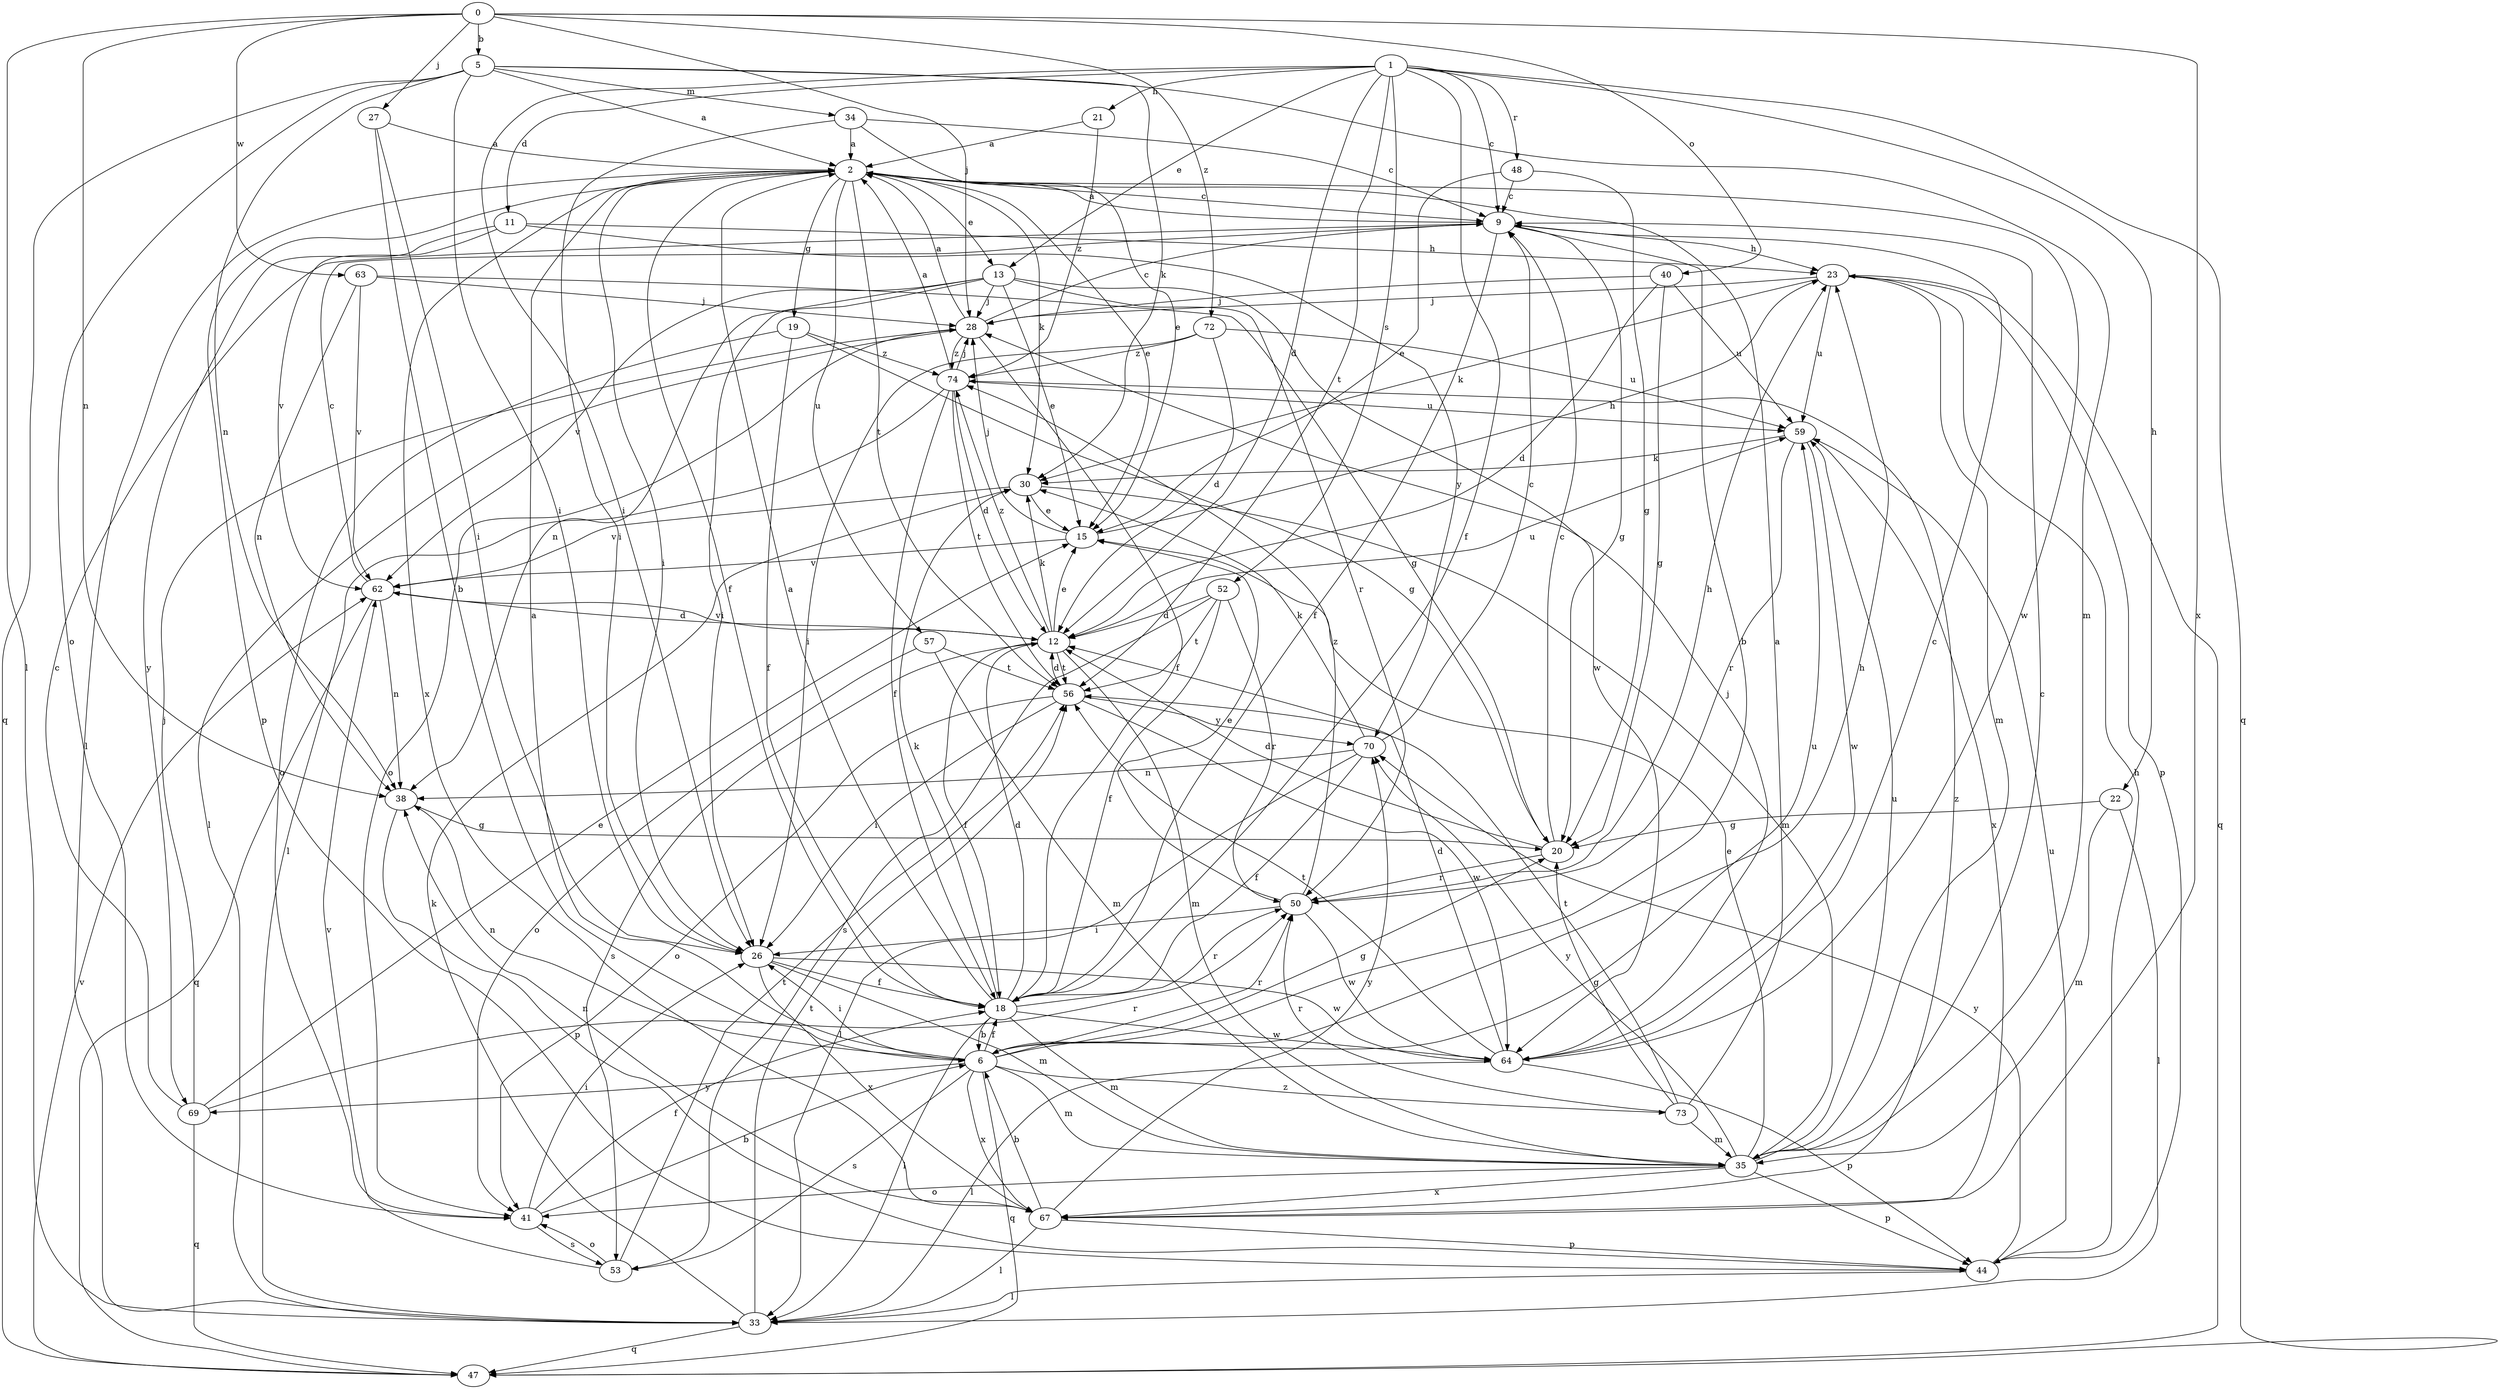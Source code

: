 strict digraph  {
0;
1;
2;
5;
6;
9;
11;
12;
13;
15;
18;
19;
20;
21;
22;
23;
26;
27;
28;
30;
33;
34;
35;
38;
40;
41;
44;
47;
48;
50;
52;
53;
56;
57;
59;
62;
63;
64;
67;
69;
70;
72;
73;
74;
0 -> 5  [label=b];
0 -> 27  [label=j];
0 -> 28  [label=j];
0 -> 33  [label=l];
0 -> 38  [label=n];
0 -> 40  [label=o];
0 -> 63  [label=w];
0 -> 67  [label=x];
0 -> 72  [label=z];
1 -> 9  [label=c];
1 -> 11  [label=d];
1 -> 12  [label=d];
1 -> 13  [label=e];
1 -> 18  [label=f];
1 -> 21  [label=h];
1 -> 22  [label=h];
1 -> 26  [label=i];
1 -> 47  [label=q];
1 -> 48  [label=r];
1 -> 52  [label=s];
1 -> 56  [label=t];
2 -> 9  [label=c];
2 -> 13  [label=e];
2 -> 15  [label=e];
2 -> 18  [label=f];
2 -> 19  [label=g];
2 -> 26  [label=i];
2 -> 30  [label=k];
2 -> 33  [label=l];
2 -> 44  [label=p];
2 -> 56  [label=t];
2 -> 57  [label=u];
2 -> 64  [label=w];
2 -> 67  [label=x];
5 -> 2  [label=a];
5 -> 26  [label=i];
5 -> 30  [label=k];
5 -> 34  [label=m];
5 -> 35  [label=m];
5 -> 38  [label=n];
5 -> 41  [label=o];
5 -> 47  [label=q];
6 -> 2  [label=a];
6 -> 18  [label=f];
6 -> 20  [label=g];
6 -> 23  [label=h];
6 -> 26  [label=i];
6 -> 35  [label=m];
6 -> 38  [label=n];
6 -> 47  [label=q];
6 -> 50  [label=r];
6 -> 53  [label=s];
6 -> 59  [label=u];
6 -> 67  [label=x];
6 -> 69  [label=y];
6 -> 73  [label=z];
9 -> 2  [label=a];
9 -> 6  [label=b];
9 -> 18  [label=f];
9 -> 20  [label=g];
9 -> 23  [label=h];
11 -> 23  [label=h];
11 -> 62  [label=v];
11 -> 69  [label=y];
11 -> 70  [label=y];
12 -> 15  [label=e];
12 -> 18  [label=f];
12 -> 30  [label=k];
12 -> 35  [label=m];
12 -> 53  [label=s];
12 -> 56  [label=t];
12 -> 59  [label=u];
12 -> 62  [label=v];
12 -> 74  [label=z];
13 -> 15  [label=e];
13 -> 26  [label=i];
13 -> 28  [label=j];
13 -> 38  [label=n];
13 -> 50  [label=r];
13 -> 62  [label=v];
13 -> 64  [label=w];
15 -> 23  [label=h];
15 -> 28  [label=j];
15 -> 62  [label=v];
18 -> 2  [label=a];
18 -> 6  [label=b];
18 -> 12  [label=d];
18 -> 30  [label=k];
18 -> 33  [label=l];
18 -> 35  [label=m];
18 -> 50  [label=r];
18 -> 64  [label=w];
19 -> 18  [label=f];
19 -> 20  [label=g];
19 -> 41  [label=o];
19 -> 74  [label=z];
20 -> 9  [label=c];
20 -> 12  [label=d];
20 -> 50  [label=r];
21 -> 2  [label=a];
21 -> 74  [label=z];
22 -> 20  [label=g];
22 -> 33  [label=l];
22 -> 35  [label=m];
23 -> 28  [label=j];
23 -> 30  [label=k];
23 -> 35  [label=m];
23 -> 44  [label=p];
23 -> 47  [label=q];
23 -> 59  [label=u];
26 -> 18  [label=f];
26 -> 35  [label=m];
26 -> 64  [label=w];
26 -> 67  [label=x];
27 -> 2  [label=a];
27 -> 6  [label=b];
27 -> 26  [label=i];
28 -> 2  [label=a];
28 -> 9  [label=c];
28 -> 18  [label=f];
28 -> 33  [label=l];
28 -> 41  [label=o];
28 -> 74  [label=z];
30 -> 15  [label=e];
30 -> 35  [label=m];
30 -> 62  [label=v];
33 -> 30  [label=k];
33 -> 47  [label=q];
33 -> 56  [label=t];
34 -> 2  [label=a];
34 -> 9  [label=c];
34 -> 15  [label=e];
34 -> 26  [label=i];
35 -> 9  [label=c];
35 -> 15  [label=e];
35 -> 41  [label=o];
35 -> 44  [label=p];
35 -> 59  [label=u];
35 -> 67  [label=x];
35 -> 70  [label=y];
38 -> 20  [label=g];
38 -> 44  [label=p];
40 -> 12  [label=d];
40 -> 20  [label=g];
40 -> 28  [label=j];
40 -> 59  [label=u];
41 -> 6  [label=b];
41 -> 18  [label=f];
41 -> 26  [label=i];
41 -> 53  [label=s];
44 -> 23  [label=h];
44 -> 33  [label=l];
44 -> 59  [label=u];
44 -> 70  [label=y];
47 -> 62  [label=v];
48 -> 9  [label=c];
48 -> 15  [label=e];
48 -> 20  [label=g];
50 -> 15  [label=e];
50 -> 23  [label=h];
50 -> 26  [label=i];
50 -> 64  [label=w];
50 -> 74  [label=z];
52 -> 12  [label=d];
52 -> 18  [label=f];
52 -> 50  [label=r];
52 -> 53  [label=s];
52 -> 56  [label=t];
53 -> 41  [label=o];
53 -> 56  [label=t];
53 -> 62  [label=v];
56 -> 12  [label=d];
56 -> 26  [label=i];
56 -> 41  [label=o];
56 -> 64  [label=w];
56 -> 70  [label=y];
57 -> 35  [label=m];
57 -> 41  [label=o];
57 -> 56  [label=t];
59 -> 30  [label=k];
59 -> 50  [label=r];
59 -> 64  [label=w];
59 -> 67  [label=x];
62 -> 9  [label=c];
62 -> 12  [label=d];
62 -> 38  [label=n];
62 -> 47  [label=q];
63 -> 20  [label=g];
63 -> 28  [label=j];
63 -> 38  [label=n];
63 -> 62  [label=v];
64 -> 9  [label=c];
64 -> 12  [label=d];
64 -> 28  [label=j];
64 -> 33  [label=l];
64 -> 44  [label=p];
64 -> 56  [label=t];
67 -> 6  [label=b];
67 -> 33  [label=l];
67 -> 38  [label=n];
67 -> 44  [label=p];
67 -> 70  [label=y];
67 -> 74  [label=z];
69 -> 9  [label=c];
69 -> 15  [label=e];
69 -> 28  [label=j];
69 -> 47  [label=q];
69 -> 50  [label=r];
70 -> 9  [label=c];
70 -> 18  [label=f];
70 -> 30  [label=k];
70 -> 33  [label=l];
70 -> 38  [label=n];
72 -> 12  [label=d];
72 -> 26  [label=i];
72 -> 59  [label=u];
72 -> 74  [label=z];
73 -> 2  [label=a];
73 -> 20  [label=g];
73 -> 35  [label=m];
73 -> 50  [label=r];
73 -> 56  [label=t];
74 -> 2  [label=a];
74 -> 12  [label=d];
74 -> 18  [label=f];
74 -> 28  [label=j];
74 -> 33  [label=l];
74 -> 56  [label=t];
74 -> 59  [label=u];
}
